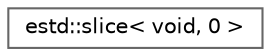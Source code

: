 digraph "Graphical Class Hierarchy"
{
 // LATEX_PDF_SIZE
  bgcolor="transparent";
  edge [fontname=Helvetica,fontsize=10,labelfontname=Helvetica,labelfontsize=10];
  node [fontname=Helvetica,fontsize=10,shape=box,height=0.2,width=0.4];
  rankdir="LR";
  Node0 [id="Node000000",label="estd::slice\< void, 0 \>",height=0.2,width=0.4,color="grey40", fillcolor="white", style="filled",URL="$d5/d89/classestd_1_1slice_3_01void_00_010_01_4.html",tooltip=" "];
}
